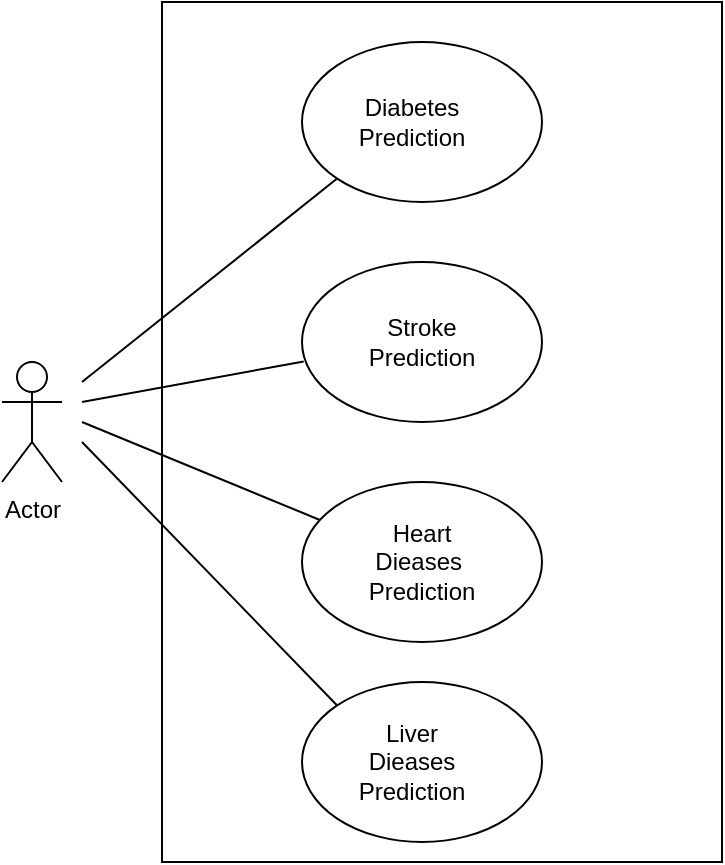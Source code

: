 <mxfile version="15.1.2" type="google"><diagram id="ZteGe2E0qDMxJxGCbdwx" name="Page-1"><mxGraphModel dx="1038" dy="579" grid="1" gridSize="10" guides="1" tooltips="1" connect="1" arrows="1" fold="1" page="1" pageScale="1" pageWidth="850" pageHeight="1100" math="0" shadow="0"><root><mxCell id="0"/><mxCell id="1" parent="0"/><mxCell id="k9svd0Xrj1-n2HRBboC5-1" value="Actor" style="shape=umlActor;verticalLabelPosition=bottom;verticalAlign=top;html=1;outlineConnect=0;" vertex="1" parent="1"><mxGeometry x="40" y="300" width="30" height="60" as="geometry"/></mxCell><mxCell id="k9svd0Xrj1-n2HRBboC5-2" value="" style="rounded=0;whiteSpace=wrap;html=1;" vertex="1" parent="1"><mxGeometry x="120" y="120" width="280" height="430" as="geometry"/></mxCell><mxCell id="k9svd0Xrj1-n2HRBboC5-3" value="" style="ellipse;whiteSpace=wrap;html=1;" vertex="1" parent="1"><mxGeometry x="190" y="140" width="120" height="80" as="geometry"/></mxCell><mxCell id="k9svd0Xrj1-n2HRBboC5-4" value="" style="ellipse;whiteSpace=wrap;html=1;" vertex="1" parent="1"><mxGeometry x="190" y="250" width="120" height="80" as="geometry"/></mxCell><mxCell id="k9svd0Xrj1-n2HRBboC5-5" value="" style="ellipse;whiteSpace=wrap;html=1;" vertex="1" parent="1"><mxGeometry x="190" y="360" width="120" height="80" as="geometry"/></mxCell><mxCell id="k9svd0Xrj1-n2HRBboC5-6" value="" style="ellipse;whiteSpace=wrap;html=1;" vertex="1" parent="1"><mxGeometry x="190" y="460" width="120" height="80" as="geometry"/></mxCell><mxCell id="k9svd0Xrj1-n2HRBboC5-9" value="Diabetes&lt;br&gt;Prediction" style="text;html=1;strokeColor=none;fillColor=none;align=center;verticalAlign=middle;whiteSpace=wrap;rounded=0;" vertex="1" parent="1"><mxGeometry x="200" y="160" width="90" height="40" as="geometry"/></mxCell><mxCell id="k9svd0Xrj1-n2HRBboC5-10" value="Stroke&lt;br&gt;Prediction" style="text;html=1;strokeColor=none;fillColor=none;align=center;verticalAlign=middle;whiteSpace=wrap;rounded=0;" vertex="1" parent="1"><mxGeometry x="200" y="270" width="100" height="40" as="geometry"/></mxCell><mxCell id="k9svd0Xrj1-n2HRBboC5-11" value="Heart Dieases&amp;nbsp;&lt;br&gt;Prediction" style="text;html=1;strokeColor=none;fillColor=none;align=center;verticalAlign=middle;whiteSpace=wrap;rounded=0;" vertex="1" parent="1"><mxGeometry x="230" y="390" width="40" height="20" as="geometry"/></mxCell><mxCell id="k9svd0Xrj1-n2HRBboC5-12" value="Liver Dieases&lt;br&gt;Prediction" style="text;html=1;strokeColor=none;fillColor=none;align=center;verticalAlign=middle;whiteSpace=wrap;rounded=0;" vertex="1" parent="1"><mxGeometry x="225" y="490" width="40" height="20" as="geometry"/></mxCell><mxCell id="k9svd0Xrj1-n2HRBboC5-14" value="" style="endArrow=none;html=1;entryX=0;entryY=1;entryDx=0;entryDy=0;" edge="1" parent="1" target="k9svd0Xrj1-n2HRBboC5-3"><mxGeometry width="50" height="50" relative="1" as="geometry"><mxPoint x="80" y="310" as="sourcePoint"/><mxPoint x="130" y="290" as="targetPoint"/></mxGeometry></mxCell><mxCell id="k9svd0Xrj1-n2HRBboC5-15" value="" style="endArrow=none;html=1;entryX=0.007;entryY=0.622;entryDx=0;entryDy=0;entryPerimeter=0;" edge="1" parent="1" target="k9svd0Xrj1-n2HRBboC5-4"><mxGeometry width="50" height="50" relative="1" as="geometry"><mxPoint x="80" y="320" as="sourcePoint"/><mxPoint x="160" y="305" as="targetPoint"/></mxGeometry></mxCell><mxCell id="k9svd0Xrj1-n2HRBboC5-16" value="" style="endArrow=none;html=1;" edge="1" parent="1" target="k9svd0Xrj1-n2HRBboC5-5"><mxGeometry width="50" height="50" relative="1" as="geometry"><mxPoint x="80" y="330" as="sourcePoint"/><mxPoint x="130" y="305" as="targetPoint"/></mxGeometry></mxCell><mxCell id="k9svd0Xrj1-n2HRBboC5-17" value="" style="endArrow=none;html=1;entryX=0;entryY=0;entryDx=0;entryDy=0;" edge="1" parent="1" target="k9svd0Xrj1-n2HRBboC5-6"><mxGeometry width="50" height="50" relative="1" as="geometry"><mxPoint x="80" y="340" as="sourcePoint"/><mxPoint x="130" y="310" as="targetPoint"/></mxGeometry></mxCell></root></mxGraphModel></diagram></mxfile>